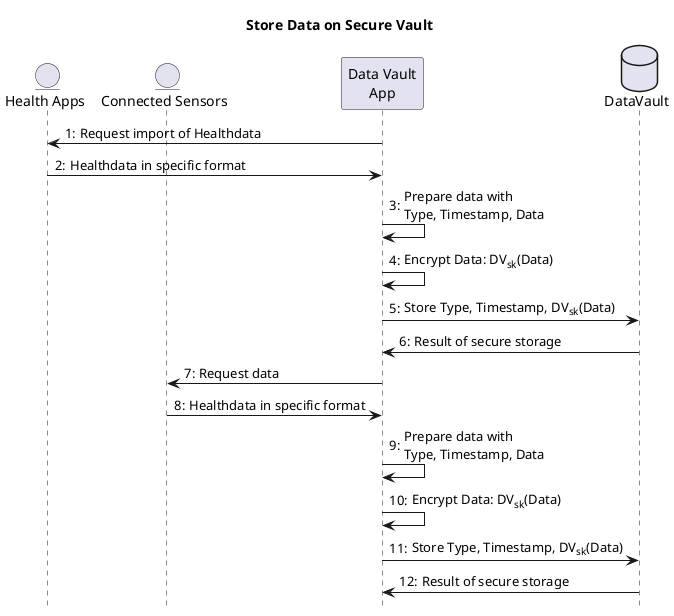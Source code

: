 @startuml
hide footbox
title Store Data on Secure Vault

autonumber "0:"

entity "Health Apps" as HA  
entity "Connected Sensors" as CS  
participant "Data Vault\nApp" as DVA
database DataVault as DV

DVA->HA: Request import of Healthdata
HA->DVA: Healthdata in specific format
DVA->DVA: Prepare data with\nType, Timestamp, Data
DVA->DVA: Encrypt Data: DV<sub>sk</sub>(Data)
DVA->DV: Store Type, Timestamp, DV<sub>sk</sub>(Data)
DV->DVA: Result of secure storage


DVA->CS: Request data
CS->DVA: Healthdata in specific format
DVA->DVA: Prepare data with\nType, Timestamp, Data
DVA->DVA: Encrypt Data: DV<sub>sk</sub>(Data)
DVA->DV: Store Type, Timestamp, DV<sub>sk</sub>(Data)
DV->DVA: Result of secure storage

@enduml
